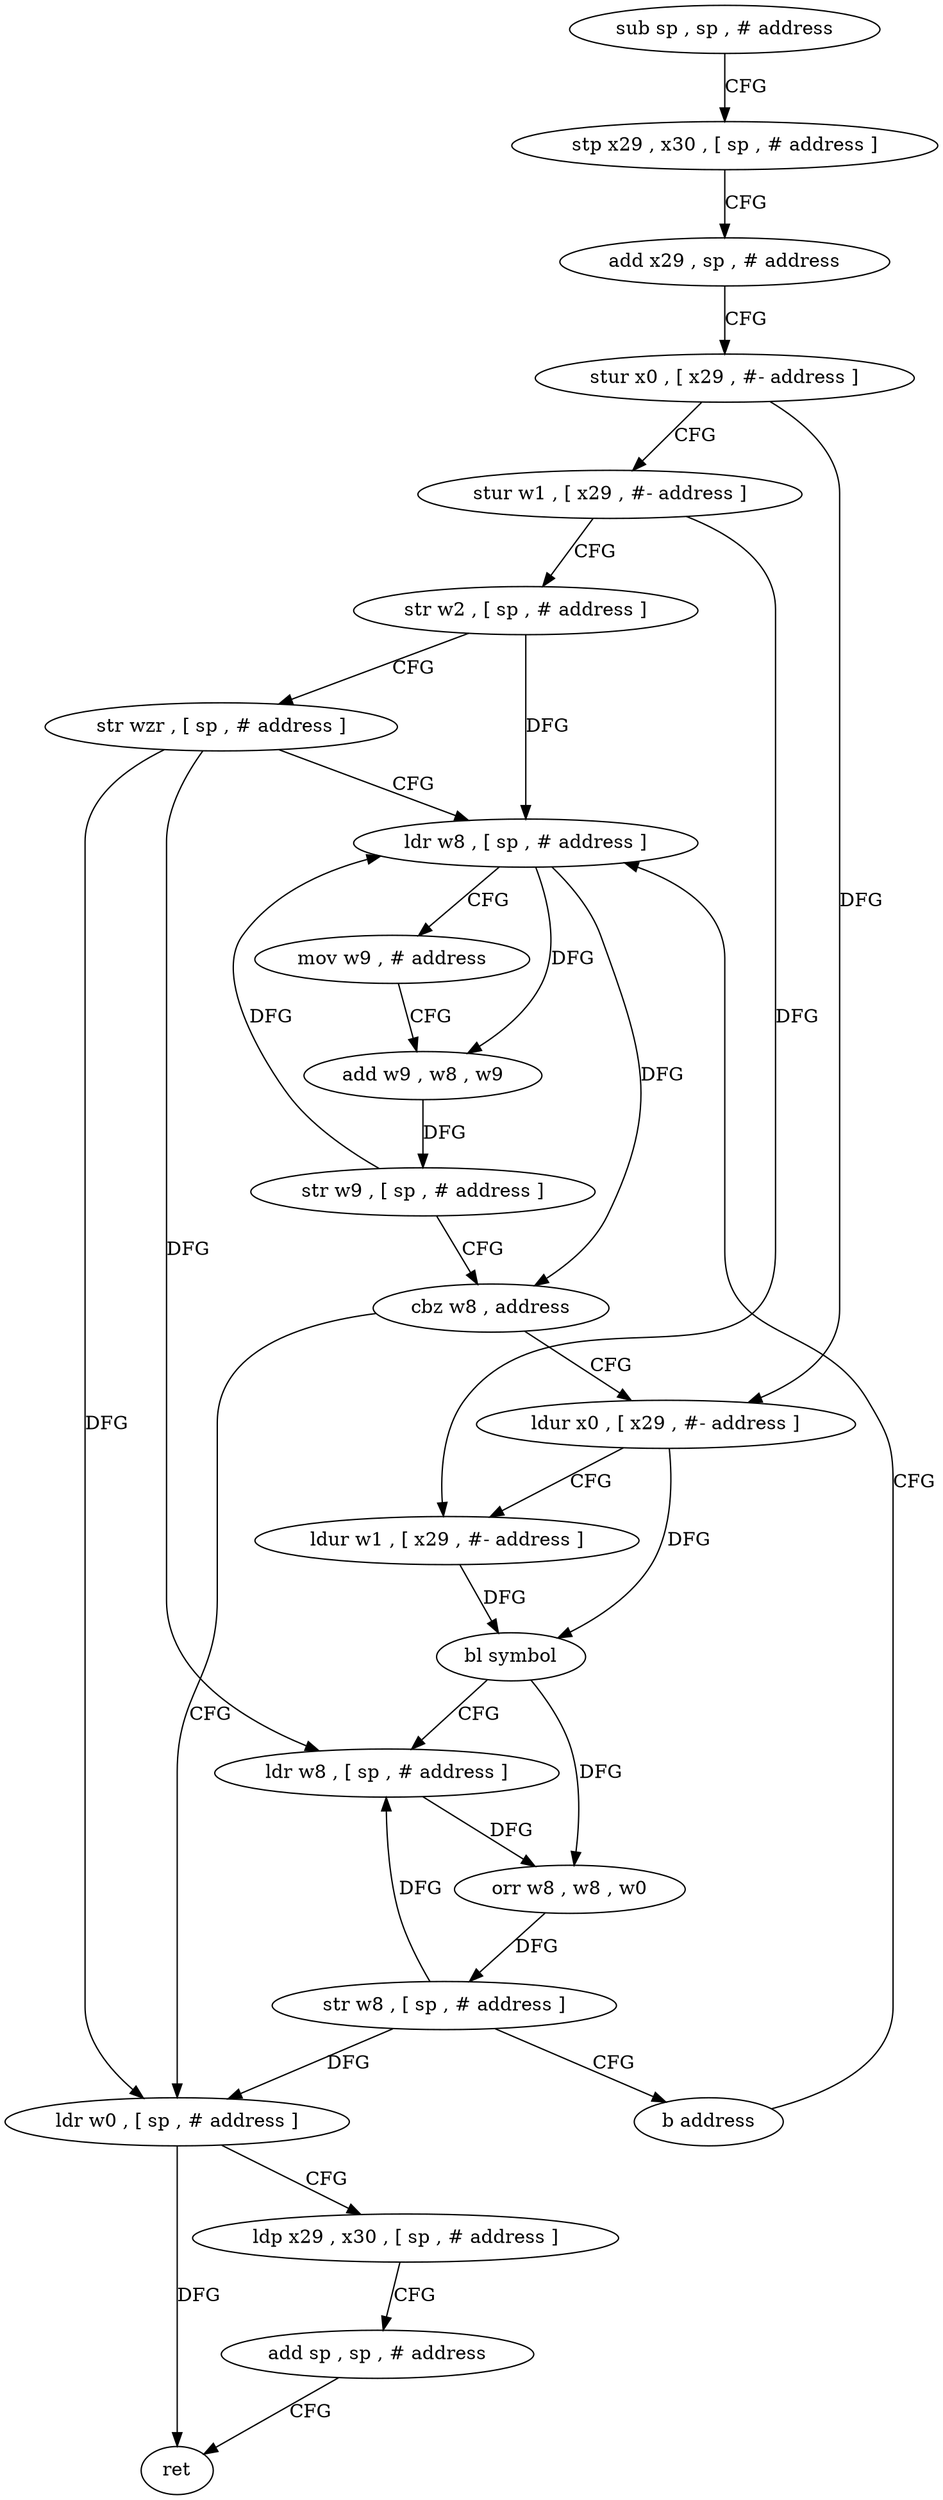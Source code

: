 digraph "func" {
"4254108" [label = "sub sp , sp , # address" ]
"4254112" [label = "stp x29 , x30 , [ sp , # address ]" ]
"4254116" [label = "add x29 , sp , # address" ]
"4254120" [label = "stur x0 , [ x29 , #- address ]" ]
"4254124" [label = "stur w1 , [ x29 , #- address ]" ]
"4254128" [label = "str w2 , [ sp , # address ]" ]
"4254132" [label = "str wzr , [ sp , # address ]" ]
"4254136" [label = "ldr w8 , [ sp , # address ]" ]
"4254184" [label = "ldr w0 , [ sp , # address ]" ]
"4254188" [label = "ldp x29 , x30 , [ sp , # address ]" ]
"4254192" [label = "add sp , sp , # address" ]
"4254196" [label = "ret" ]
"4254156" [label = "ldur x0 , [ x29 , #- address ]" ]
"4254160" [label = "ldur w1 , [ x29 , #- address ]" ]
"4254164" [label = "bl symbol" ]
"4254168" [label = "ldr w8 , [ sp , # address ]" ]
"4254172" [label = "orr w8 , w8 , w0" ]
"4254176" [label = "str w8 , [ sp , # address ]" ]
"4254180" [label = "b address" ]
"4254140" [label = "mov w9 , # address" ]
"4254144" [label = "add w9 , w8 , w9" ]
"4254148" [label = "str w9 , [ sp , # address ]" ]
"4254152" [label = "cbz w8 , address" ]
"4254108" -> "4254112" [ label = "CFG" ]
"4254112" -> "4254116" [ label = "CFG" ]
"4254116" -> "4254120" [ label = "CFG" ]
"4254120" -> "4254124" [ label = "CFG" ]
"4254120" -> "4254156" [ label = "DFG" ]
"4254124" -> "4254128" [ label = "CFG" ]
"4254124" -> "4254160" [ label = "DFG" ]
"4254128" -> "4254132" [ label = "CFG" ]
"4254128" -> "4254136" [ label = "DFG" ]
"4254132" -> "4254136" [ label = "CFG" ]
"4254132" -> "4254184" [ label = "DFG" ]
"4254132" -> "4254168" [ label = "DFG" ]
"4254136" -> "4254140" [ label = "CFG" ]
"4254136" -> "4254144" [ label = "DFG" ]
"4254136" -> "4254152" [ label = "DFG" ]
"4254184" -> "4254188" [ label = "CFG" ]
"4254184" -> "4254196" [ label = "DFG" ]
"4254188" -> "4254192" [ label = "CFG" ]
"4254192" -> "4254196" [ label = "CFG" ]
"4254156" -> "4254160" [ label = "CFG" ]
"4254156" -> "4254164" [ label = "DFG" ]
"4254160" -> "4254164" [ label = "DFG" ]
"4254164" -> "4254168" [ label = "CFG" ]
"4254164" -> "4254172" [ label = "DFG" ]
"4254168" -> "4254172" [ label = "DFG" ]
"4254172" -> "4254176" [ label = "DFG" ]
"4254176" -> "4254180" [ label = "CFG" ]
"4254176" -> "4254184" [ label = "DFG" ]
"4254176" -> "4254168" [ label = "DFG" ]
"4254180" -> "4254136" [ label = "CFG" ]
"4254140" -> "4254144" [ label = "CFG" ]
"4254144" -> "4254148" [ label = "DFG" ]
"4254148" -> "4254152" [ label = "CFG" ]
"4254148" -> "4254136" [ label = "DFG" ]
"4254152" -> "4254184" [ label = "CFG" ]
"4254152" -> "4254156" [ label = "CFG" ]
}
